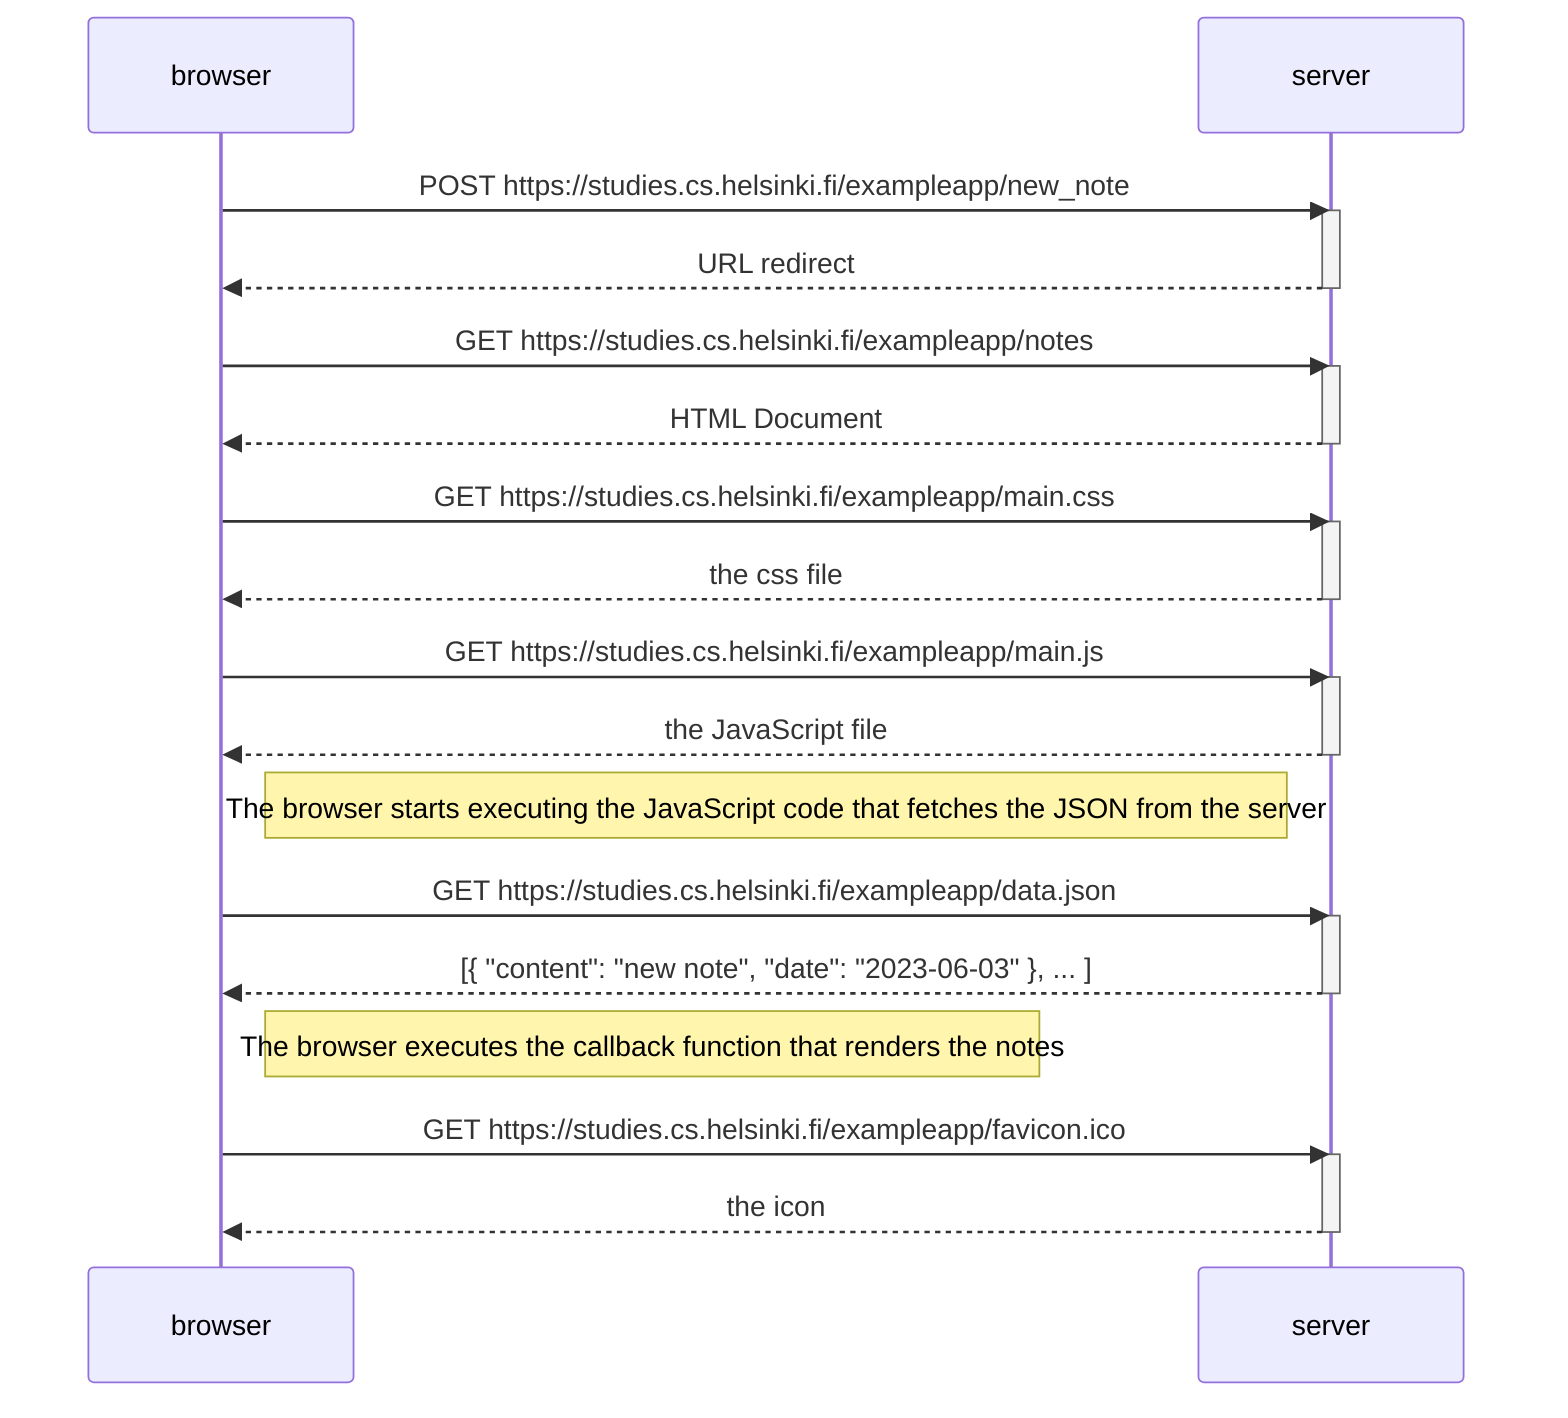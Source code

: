 sequenceDiagram
    participant browser
    participant server

    browser->>server: POST https://studies.cs.helsinki.fi/exampleapp/new_note
    activate server
    server-->>browser: URL redirect 
    deactivate server

    browser->>server: GET https://studies.cs.helsinki.fi/exampleapp/notes
    activate server
    server-->>browser: HTML Document
    deactivate server

    browser->>server: GET https://studies.cs.helsinki.fi/exampleapp/main.css
    activate server
    server-->>browser: the css file
    deactivate server

    browser->>server: GET https://studies.cs.helsinki.fi/exampleapp/main.js
    activate server
    server-->>browser: the JavaScript file
    deactivate server

    Note right of browser: The browser starts executing the JavaScript code that fetches the JSON from the server

    browser->>server: GET https://studies.cs.helsinki.fi/exampleapp/data.json
    activate server
    server-->>browser: [{ "content": "new note", "date": "2023-06-03" }, ... ]
    deactivate server

    Note right of browser: The browser executes the callback function that renders the notes

    browser->>server: GET https://studies.cs.helsinki.fi/exampleapp/favicon.ico
    activate server
    server-->>browser: the icon
    deactivate server